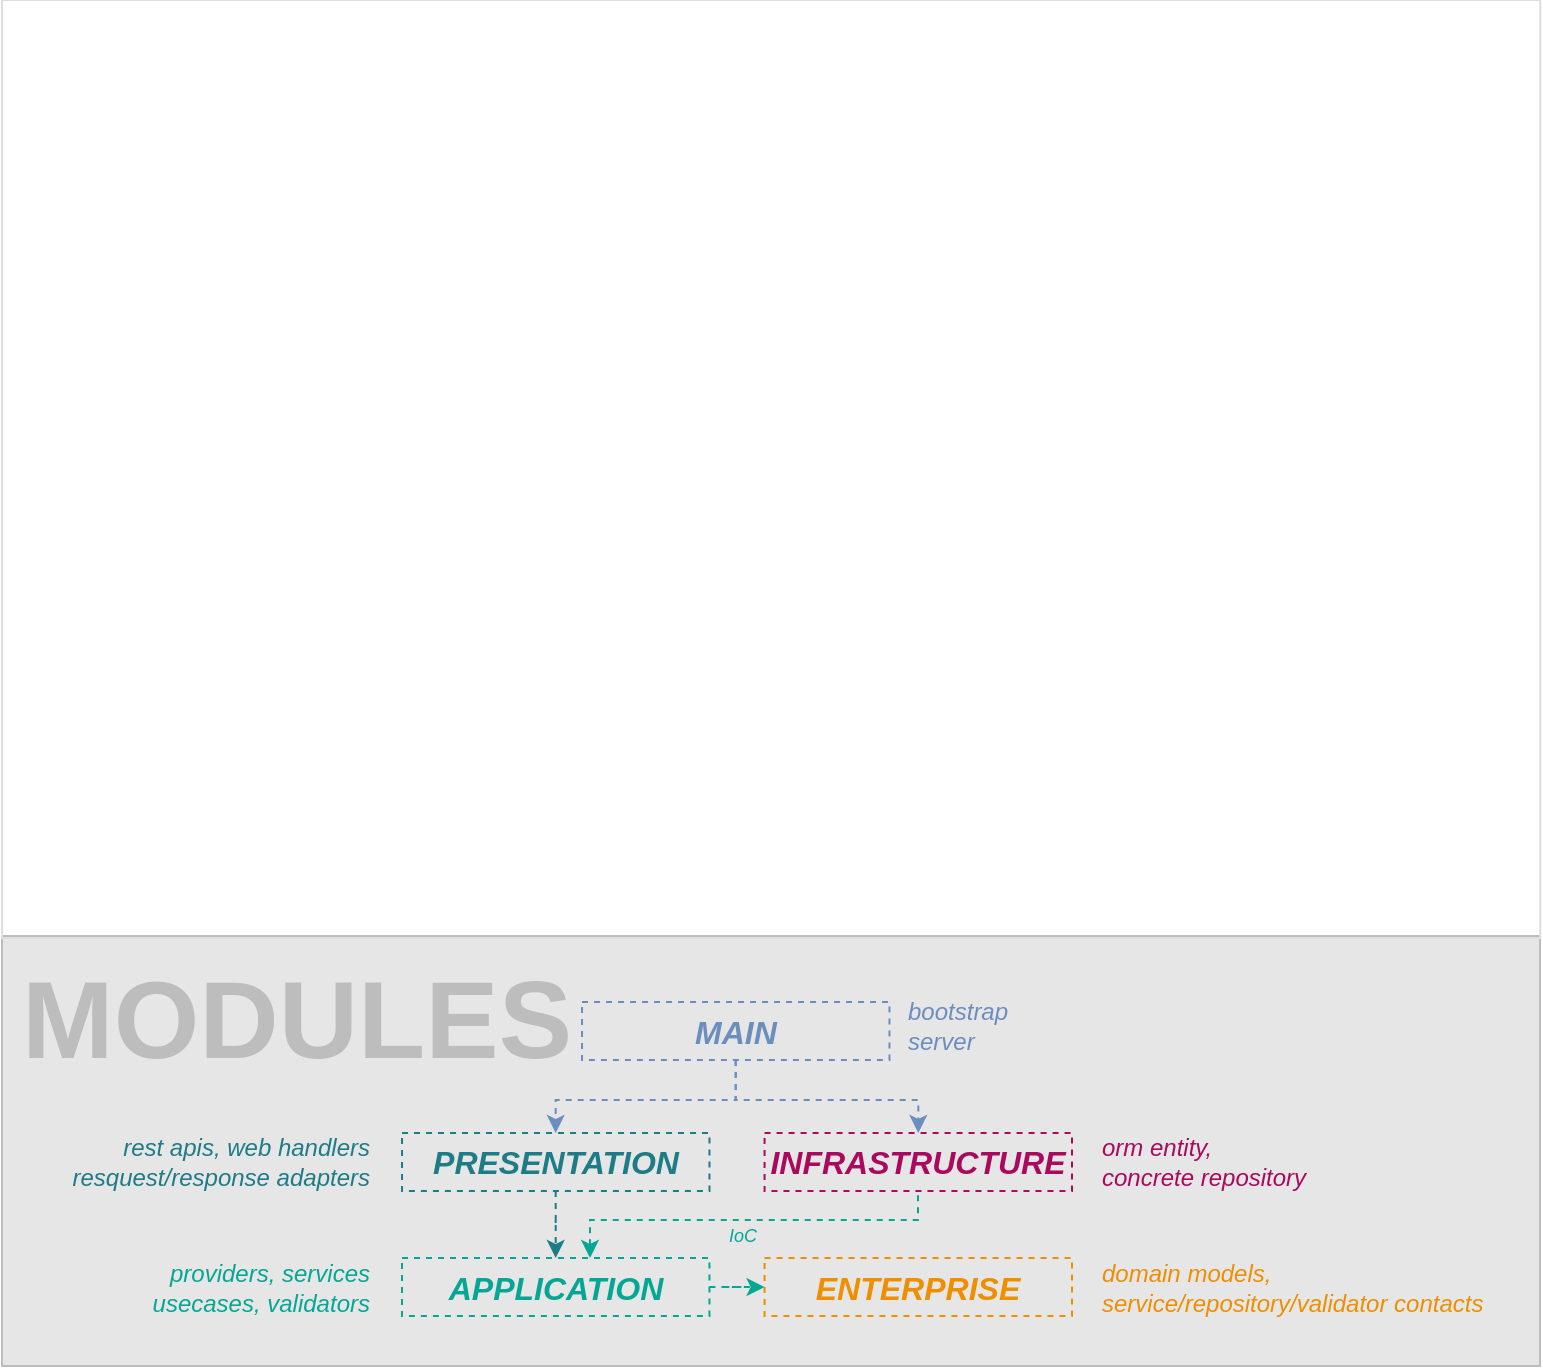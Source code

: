 <mxfile version="21.2.8" type="device">
  <diagram name="fast-n-foodious-clean" id="T9hvICRqtUGCdK5VCPla">
    <mxGraphModel dx="3176" dy="1056" grid="0" gridSize="10" guides="1" tooltips="1" connect="1" arrows="1" fold="1" page="1" pageScale="1" pageWidth="850" pageHeight="1100" math="0" shadow="0">
      <root>
        <mxCell id="0" />
        <mxCell id="1" parent="0" />
        <mxCell id="NwU6mXfWbottB9PWC3_L-42" value="" style="rounded=0;whiteSpace=wrap;html=1;strokeColor=#BDBDBD;fillColor=#E6E6E6;fontColor=#333333;" vertex="1" parent="1">
          <mxGeometry x="-813" y="514" width="769" height="215" as="geometry" />
        </mxCell>
        <mxCell id="NwU6mXfWbottB9PWC3_L-1" value="" style="shape=image;verticalLabelPosition=bottom;labelBackgroundColor=default;verticalAlign=top;aspect=fixed;imageAspect=0;image=file:///Users/renatorodrigues/Estudos/PosTech%20-%20SOAT/FASE%201%20-%20WELCOME%20TO%20SOFTWARE%20ARCHITECTURE/Tech%20Challenge/fast-n-foodious/docs/diagramas/fast-n-foodious-clean.png;imageBorder=#DEDEDE;" vertex="1" parent="1">
          <mxGeometry x="-813" y="46" width="769.13" height="469" as="geometry" />
        </mxCell>
        <mxCell id="NwU6mXfWbottB9PWC3_L-2" value="" style="rounded=0;whiteSpace=wrap;html=1;strokeColor=none;" vertex="1" parent="1">
          <mxGeometry x="-120" y="93" width="58" height="40" as="geometry" />
        </mxCell>
        <mxCell id="NwU6mXfWbottB9PWC3_L-3" value="" style="rounded=0;whiteSpace=wrap;html=1;strokeColor=none;" vertex="1" parent="1">
          <mxGeometry x="-126" y="190" width="58" height="40" as="geometry" />
        </mxCell>
        <mxCell id="NwU6mXfWbottB9PWC3_L-4" value="" style="rounded=0;whiteSpace=wrap;html=1;strokeColor=none;" vertex="1" parent="1">
          <mxGeometry x="-135" y="302" width="58" height="40" as="geometry" />
        </mxCell>
        <mxCell id="NwU6mXfWbottB9PWC3_L-5" value="" style="rounded=0;whiteSpace=wrap;html=1;strokeColor=none;" vertex="1" parent="1">
          <mxGeometry x="-145" y="404" width="58" height="40" as="geometry" />
        </mxCell>
        <mxCell id="xNWUwTir-geYUf0pCN78-83" value="MODULES" style="text;html=1;align=center;verticalAlign=middle;resizable=0;points=[];autosize=1;strokeColor=none;fillColor=none;fontStyle=1;fontSize=55;fontColor=#BDBDBD;" parent="1" vertex="1">
          <mxGeometry x="-812.002" y="516" width="293" height="78" as="geometry" />
        </mxCell>
        <mxCell id="NwU6mXfWbottB9PWC3_L-41" value="" style="group" vertex="1" connectable="0" parent="1">
          <mxGeometry x="-794.995" y="538" width="739.003" height="172" as="geometry" />
        </mxCell>
        <mxCell id="xNWUwTir-geYUf0pCN78-62" value="&lt;font color=&quot;#6c8ebf&quot;&gt;MAIN&lt;/font&gt;" style="rounded=0;whiteSpace=wrap;html=1;fillColor=none;strokeColor=#6c8ebf;fontStyle=3;fontSize=16;dashed=1;" parent="NwU6mXfWbottB9PWC3_L-41" vertex="1">
          <mxGeometry x="272.005" y="9" width="153.72" height="29" as="geometry" />
        </mxCell>
        <mxCell id="xNWUwTir-geYUf0pCN78-64" value="&lt;font color=&quot;#05a794&quot;&gt;APPLICATION&lt;/font&gt;" style="rounded=0;whiteSpace=wrap;html=1;fillColor=none;strokeColor=#05a794;fontStyle=3;fontSize=16;dashed=1;" parent="NwU6mXfWbottB9PWC3_L-41" vertex="1">
          <mxGeometry x="182.002" y="137" width="153.72" height="29" as="geometry" />
        </mxCell>
        <mxCell id="xNWUwTir-geYUf0pCN78-65" value="&lt;font color=&quot;#ed8f01&quot;&gt;ENTERPRISE&lt;/font&gt;" style="rounded=0;whiteSpace=wrap;html=1;fillColor=none;strokeColor=#ed8f01;fontStyle=3;fontSize=16;dashed=1;" parent="NwU6mXfWbottB9PWC3_L-41" vertex="1">
          <mxGeometry x="363.281" y="137" width="153.72" height="29" as="geometry" />
        </mxCell>
        <mxCell id="NwU6mXfWbottB9PWC3_L-38" style="edgeStyle=orthogonalEdgeStyle;rounded=0;orthogonalLoop=1;jettySize=auto;html=1;dashed=1;strokeColor=#05a794;" edge="1" parent="NwU6mXfWbottB9PWC3_L-41" source="xNWUwTir-geYUf0pCN78-64" target="xNWUwTir-geYUf0pCN78-65">
          <mxGeometry relative="1" as="geometry" />
        </mxCell>
        <mxCell id="NwU6mXfWbottB9PWC3_L-36" style="edgeStyle=orthogonalEdgeStyle;rounded=0;orthogonalLoop=1;jettySize=auto;html=1;dashed=1;strokeColor=#1c7d85;" edge="1" parent="NwU6mXfWbottB9PWC3_L-41" source="xNWUwTir-geYUf0pCN78-66" target="xNWUwTir-geYUf0pCN78-64">
          <mxGeometry relative="1" as="geometry" />
        </mxCell>
        <mxCell id="xNWUwTir-geYUf0pCN78-66" value="&lt;font color=&quot;#1d7c85&quot;&gt;PRESENTATION&lt;/font&gt;" style="rounded=0;whiteSpace=wrap;html=1;fillColor=none;strokeColor=#1d7c85;fontStyle=3;fontSize=16;dashed=1;" parent="NwU6mXfWbottB9PWC3_L-41" vertex="1">
          <mxGeometry x="182.005" y="74.5" width="153.72" height="29" as="geometry" />
        </mxCell>
        <mxCell id="NwU6mXfWbottB9PWC3_L-31" style="edgeStyle=orthogonalEdgeStyle;rounded=0;orthogonalLoop=1;jettySize=auto;html=1;dashed=1;strokeColor=#6c8ebf;" edge="1" parent="NwU6mXfWbottB9PWC3_L-41" source="xNWUwTir-geYUf0pCN78-62" target="xNWUwTir-geYUf0pCN78-66">
          <mxGeometry relative="1" as="geometry" />
        </mxCell>
        <mxCell id="xNWUwTir-geYUf0pCN78-76" value="bootstrap&lt;br style=&quot;font-size: 12px;&quot;&gt;server" style="text;html=1;align=left;verticalAlign=middle;resizable=0;points=[];autosize=1;strokeColor=none;fillColor=none;fontStyle=2;fontSize=12;fontColor=#6C8EBF;" parent="NwU6mXfWbottB9PWC3_L-41" vertex="1">
          <mxGeometry x="433.219" width="68" height="41" as="geometry" />
        </mxCell>
        <mxCell id="xNWUwTir-geYUf0pCN78-77" value="&lt;font color=&quot;#05a794&quot;&gt;providers,&amp;nbsp;services&lt;br&gt;usecases, validators&lt;/font&gt;" style="text;html=1;align=right;verticalAlign=middle;resizable=0;points=[];autosize=1;strokeColor=none;fillColor=none;fontStyle=2;fontSize=12;fontColor=#82B366;" parent="NwU6mXfWbottB9PWC3_L-41" vertex="1">
          <mxGeometry x="40.002" y="131" width="127" height="41" as="geometry" />
        </mxCell>
        <mxCell id="xNWUwTir-geYUf0pCN78-78" value="&lt;font color=&quot;#ed8f01&quot;&gt;domain models, &lt;br&gt;service/repository/validator contacts&lt;/font&gt;" style="text;html=1;align=left;verticalAlign=middle;resizable=0;points=[];autosize=1;strokeColor=none;fillColor=none;fontStyle=2;fontSize=12;fontColor=#C698DB;" parent="NwU6mXfWbottB9PWC3_L-41" vertex="1">
          <mxGeometry x="530.003" y="131" width="209" height="41" as="geometry" />
        </mxCell>
        <mxCell id="xNWUwTir-geYUf0pCN78-80" value="rest apis,&amp;nbsp;web handlers&lt;br&gt;resquest/response adapters" style="text;html=1;align=right;verticalAlign=middle;resizable=0;points=[];autosize=1;strokeColor=none;fillColor=none;fontStyle=2;fontSize=12;fontColor=#1d7c85;" parent="NwU6mXfWbottB9PWC3_L-41" vertex="1">
          <mxGeometry y="68.5" width="167" height="41" as="geometry" />
        </mxCell>
        <mxCell id="NwU6mXfWbottB9PWC3_L-28" value="&lt;font color=&quot;#a90a5e&quot;&gt;INFRASTRUCTURE&lt;/font&gt;" style="rounded=0;whiteSpace=wrap;html=1;fillColor=none;strokeColor=#a90a5e;fontStyle=3;fontSize=16;dashed=1;" vertex="1" parent="NwU6mXfWbottB9PWC3_L-41">
          <mxGeometry x="363.281" y="74.5" width="153.72" height="29" as="geometry" />
        </mxCell>
        <mxCell id="NwU6mXfWbottB9PWC3_L-35" style="edgeStyle=orthogonalEdgeStyle;rounded=0;orthogonalLoop=1;jettySize=auto;html=1;dashed=1;strokeColor=#6c8ebf;" edge="1" parent="NwU6mXfWbottB9PWC3_L-41" source="xNWUwTir-geYUf0pCN78-62" target="NwU6mXfWbottB9PWC3_L-28">
          <mxGeometry relative="1" as="geometry" />
        </mxCell>
        <mxCell id="NwU6mXfWbottB9PWC3_L-39" style="edgeStyle=orthogonalEdgeStyle;rounded=0;orthogonalLoop=1;jettySize=auto;html=1;dashed=1;strokeColor=#05a794;endArrow=none;endFill=0;startArrow=classic;startFill=1;" edge="1" parent="NwU6mXfWbottB9PWC3_L-41" source="xNWUwTir-geYUf0pCN78-64" target="NwU6mXfWbottB9PWC3_L-28">
          <mxGeometry relative="1" as="geometry">
            <Array as="points">
              <mxPoint x="276.005" y="118" />
              <mxPoint x="440.005" y="118" />
            </Array>
          </mxGeometry>
        </mxCell>
        <mxCell id="NwU6mXfWbottB9PWC3_L-40" value="&lt;i&gt;&lt;font style=&quot;font-size: 9px;&quot;&gt;IoC&lt;/font&gt;&lt;/i&gt;" style="edgeLabel;html=1;align=center;verticalAlign=middle;resizable=0;points=[];fontColor=#05a794;labelBackgroundColor=none;" vertex="1" connectable="0" parent="NwU6mXfWbottB9PWC3_L-39">
          <mxGeometry x="-0.041" y="-1" relative="1" as="geometry">
            <mxPoint y="6" as="offset" />
          </mxGeometry>
        </mxCell>
        <mxCell id="NwU6mXfWbottB9PWC3_L-29" value="orm entity,&lt;br&gt;concrete repository" style="text;html=1;align=left;verticalAlign=middle;resizable=0;points=[];autosize=1;strokeColor=none;fillColor=none;fontStyle=2;fontSize=12;fontColor=#a90a5e;" vertex="1" parent="NwU6mXfWbottB9PWC3_L-41">
          <mxGeometry x="530.003" y="68.5" width="120" height="41" as="geometry" />
        </mxCell>
      </root>
    </mxGraphModel>
  </diagram>
</mxfile>
